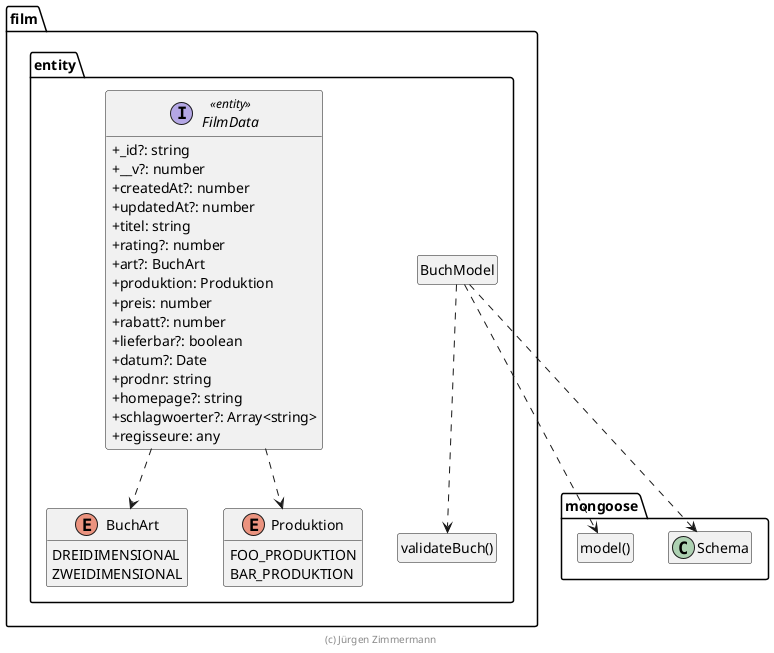 ' Copyright (C) 2019 - present Juergen Zimmermann, Hochschule Karlsruhe
'
' This program is free software: you can redistribute it and/or modify
' it under the terms of the GNU General Public License as published by
' the Free Software Foundation, either version 3 of the License, or
' (at your option) any later version.
'
' This program is distributed in the hope that it will be useful,
' but WITHOUT ANY WARRANTY; without even the implied warranty of
' MERCHANTABILITY or FITNESS FOR A PARTICULAR PURPOSE.  See the
' GNU General Public License for more details.
'
' You should have received a copy of the GNU General Public License
' along with this program.  If not, see <http://www.gnu.org/licenses/>.
@startuml Anwendungskern

!pragma useNewPackage
skinparam classAttributeIconSize 0
skinparam componentStyle uml2

package mongoose {
  class Schema

  class "model()" as model
  hide model circle
}

package film.entity {
  class "validateBuch()" as validateBuch
  hide validateBuch circle

  class BuchModel
  hide BuchModel circle

  BuchModel ..> Schema
  BuchModel ..> model
  BuchModel ..> validateBuch

  FilmData ..> BuchArt
  FilmData ..> Produktion

  enum BuchArt {
    DREIDIMENSIONAL
    ZWEIDIMENSIONAL
  }

  enum Produktion {
    FOO_PRODUKTION
    BAR_PRODUKTION
  }

  interface FilmData <<entity>> {
    + _id?: string
    + __v?: number
    + createdAt?: number
    + updatedAt?: number
    + titel: string
    + rating?: number
    + art?: BuchArt
    + produktion: Produktion
    + preis: number
    + rabatt?: number
    + lieferbar?: boolean
    + datum?: Date
    + prodnr: string
    + homepage?: string
    + schlagwoerter?: Array<string>
    + regisseure: any
  }
}

hide empty members

footer (c) Jürgen Zimmermann

@enduml
